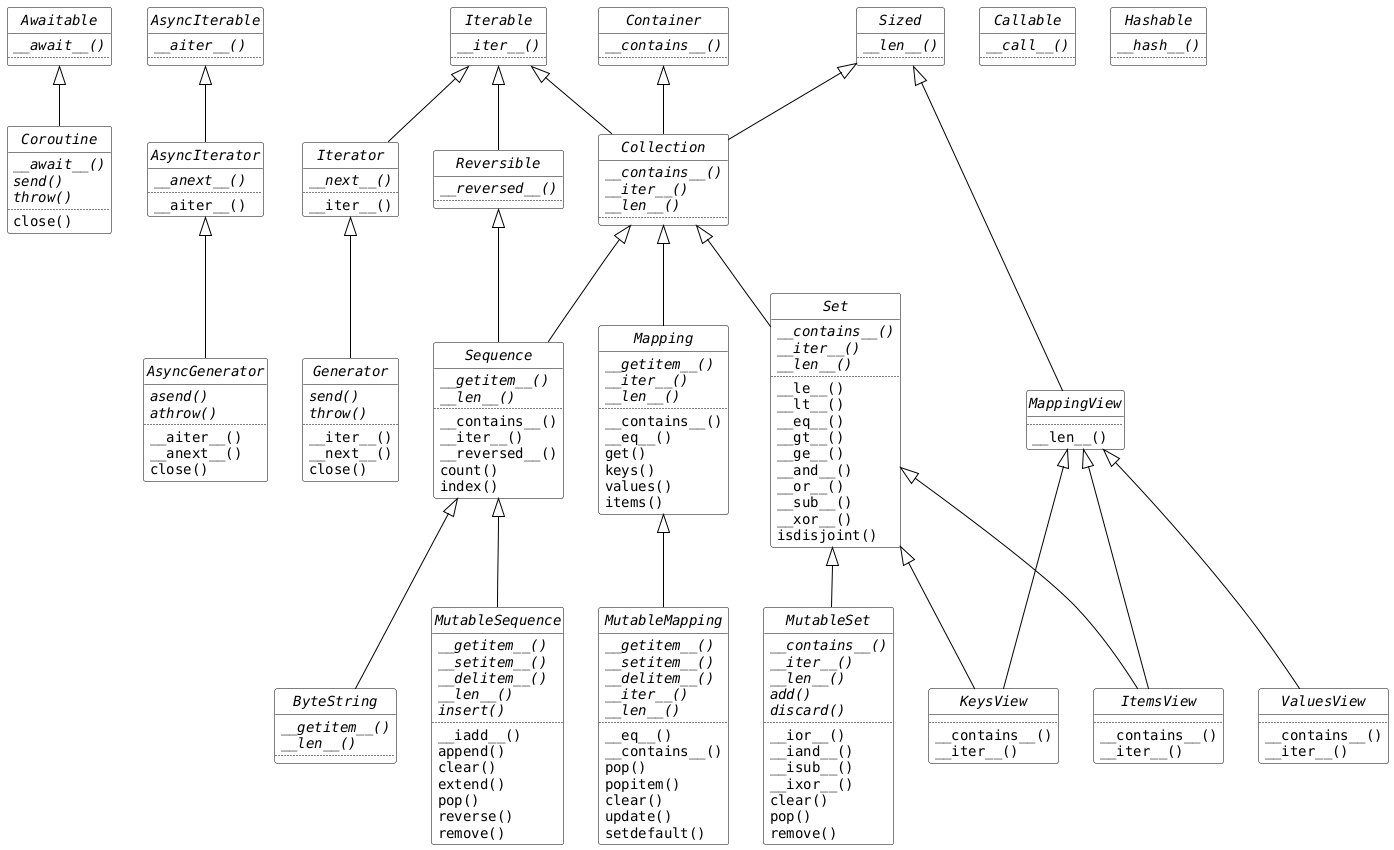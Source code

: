 
@startuml

skinparam defaultFontName DejaVu Sans Mono

skinparam class {
    BackgroundColor White
    ArrowColor Black
    BorderColor Black
}

hide members
show methods
hide circle

Awaitable <|-- Coroutine

AsyncIterable <|-- AsyncIterator
AsyncIterator <|-- AsyncGenerator

Iterable <|-- Reversible
Iterable <|-- Iterator
Iterator <|-- Generator

Sized     <|-- Collection
Iterable  <|-- Collection
Container <|-- Collection

Reversible <|-- Sequence

Collection <|-- Sequence
Collection <|-- Mapping
Collection <|-- Set

Sized <|-- MappingView

MappingView <|-- KeysView
MappingView <|-- ValuesView
MappingView <|-- ItemsView

Set <|-- KeysView
Set <|-- ItemsView

Sequence <|-- MutableSequence
Sequence <|-- ByteString

Mapping  <|-- MutableMapping
Set      <|-- MutableSet


abstract class Container {
  {abstract} __contains__()
  ..
}

abstract class Iterable {
  {abstract} __iter__()
  ..
}

abstract class Sized {
  {abstract} __len__()
  ..
}

abstract class Reversible {
  {abstract} __reversed__()
  ..
}

abstract class Iterator {
  {abstract} __next__()
  ..
  __iter__()
}

abstract class Generator {
  {abstract} send()
  {abstract} throw()
  ..
  __iter__()
  __next__()
  close()
}

abstract class Collection {
  {abstract} __contains__()
  {abstract} __iter__()
  {abstract} __len__()
  ..
}

abstract class Set {
  {abstract} __contains__()
  {abstract} __iter__()
  {abstract} __len__()
  ..
  __le__()
  __lt__()
  __eq__()
  __gt__()
  __ge__()
  __and__()
  __or__()
  __sub__()
  __xor__()
  isdisjoint()
}

abstract class MutableSet {
  {abstract} __contains__()
  {abstract} __iter__()
  {abstract} __len__()
  {abstract} add()
  {abstract} discard()
  ..
  __ior__()
  __iand__()
  __isub__()
  __ixor__()
  clear()
  pop()
  remove()
}

abstract class MappingView {
  ..
  __len__()
}

show MappingView members

abstract class KeysView {
  ..
  __contains__()
  __iter__()
}

abstract class ValuesView {
  ..
  __contains__()
  __iter__()
}

abstract class ItemsView {
  ..
  __contains__()
  __iter__()
}

abstract class Mapping {
  {abstract} __getitem__()
  {abstract} __iter__()
  {abstract} __len__()
  ..
  __contains__()
  __eq__()
  get()
  keys()
  values()
  items()
}

abstract class MutableMapping {
  {abstract} __getitem__()
  {abstract} __setitem__()
  {abstract} __delitem__()
  {abstract} __iter__()
  {abstract} __len__()
  ..
  __eq__()
  __contains__()
  pop()
  popitem()
  clear()
  update()
  setdefault()
}

abstract class Sequence {
  {abstract} __getitem__()
  {abstract} __len__()
  ..
  __contains__()
  __iter__()
  __reversed__()
  count()
  index()
}

abstract class MutableSequence {
  {abstract} __getitem__()
  {abstract} __setitem__()
  {abstract} __delitem__()
  {abstract} __len__()
  {abstract} insert()
  ..
  __iadd__()
  append()
  clear()
  extend()
  pop()
  reverse()
  remove()
}

abstract class ByteString {
  {abstract} __getitem__()
  {abstract} __len__()
  ..
}

abstract class Callable {
  {abstract} __call__()
  ..
}

abstract class Hashable {
  {abstract} __hash__()
  ..
}

abstract class Awaitable {
  {abstract} __await__()
  ..
}

abstract class Coroutine {
  {abstract} __await__()
  {abstract} send()
  {abstract} throw()
  ..
  close()
}

abstract class AsyncIterable {
  {abstract} __aiter__()
  ..
}

abstract class AsyncIterator {
  {abstract} __anext__()
  ..
  __aiter__()
}

abstract class AsyncGenerator {
  {abstract} asend()
  {abstract} athrow()
  ..
  __aiter__()
  __anext__()
  close()
}

@enduml
@enduml
